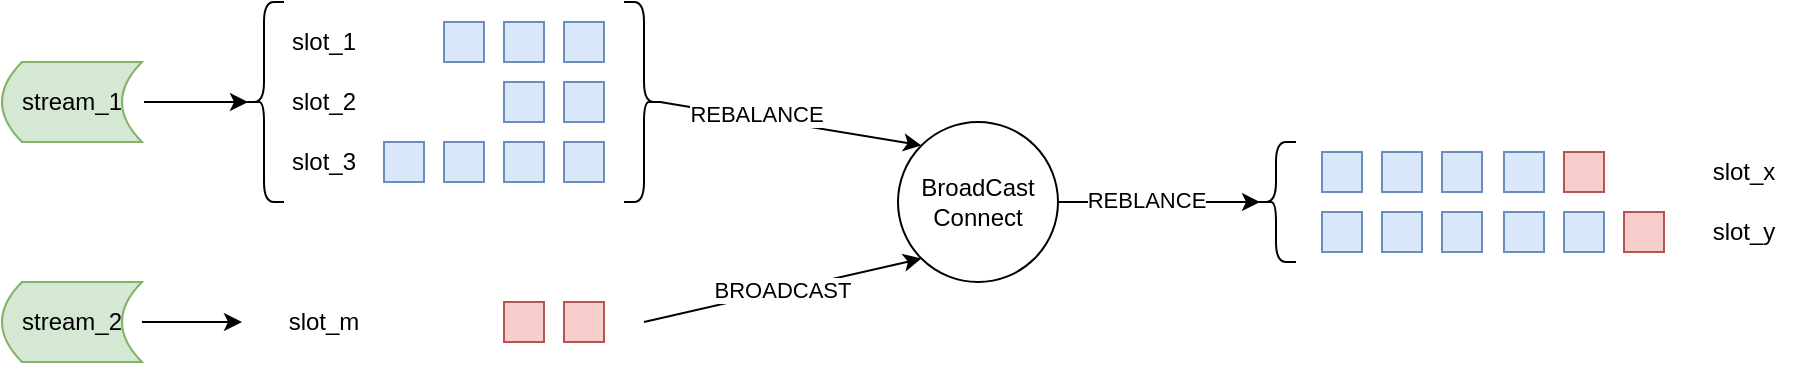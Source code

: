 <mxfile version="15.9.4" type="github">
  <diagram id="C5RBs43oDa-KdzZeNtuy" name="Page-1">
    <mxGraphModel dx="2253" dy="794" grid="1" gridSize="10" guides="1" tooltips="1" connect="1" arrows="1" fold="1" page="1" pageScale="1" pageWidth="827" pageHeight="1169" math="0" shadow="0">
      <root>
        <mxCell id="WIyWlLk6GJQsqaUBKTNV-0" />
        <mxCell id="WIyWlLk6GJQsqaUBKTNV-1" parent="WIyWlLk6GJQsqaUBKTNV-0" />
        <mxCell id="EKbaG_AHK5jS7-pTz9Wg-4" value="" style="rounded=0;whiteSpace=wrap;html=1;fillColor=#dae8fc;strokeColor=#6c8ebf;" vertex="1" parent="WIyWlLk6GJQsqaUBKTNV-1">
          <mxGeometry x="71" y="220" width="20" height="20" as="geometry" />
        </mxCell>
        <mxCell id="EKbaG_AHK5jS7-pTz9Wg-5" value="" style="rounded=0;whiteSpace=wrap;html=1;fillColor=#dae8fc;strokeColor=#6c8ebf;" vertex="1" parent="WIyWlLk6GJQsqaUBKTNV-1">
          <mxGeometry x="101" y="220" width="20" height="20" as="geometry" />
        </mxCell>
        <mxCell id="EKbaG_AHK5jS7-pTz9Wg-6" value="" style="rounded=0;whiteSpace=wrap;html=1;fillColor=#dae8fc;strokeColor=#6c8ebf;" vertex="1" parent="WIyWlLk6GJQsqaUBKTNV-1">
          <mxGeometry x="131" y="220" width="20" height="20" as="geometry" />
        </mxCell>
        <mxCell id="EKbaG_AHK5jS7-pTz9Wg-7" value="" style="rounded=0;whiteSpace=wrap;html=1;fillColor=#dae8fc;strokeColor=#6c8ebf;" vertex="1" parent="WIyWlLk6GJQsqaUBKTNV-1">
          <mxGeometry x="161" y="220" width="20" height="20" as="geometry" />
        </mxCell>
        <mxCell id="EKbaG_AHK5jS7-pTz9Wg-8" value="" style="rounded=0;whiteSpace=wrap;html=1;fillColor=#dae8fc;strokeColor=#6c8ebf;" vertex="1" parent="WIyWlLk6GJQsqaUBKTNV-1">
          <mxGeometry x="161" y="190" width="20" height="20" as="geometry" />
        </mxCell>
        <mxCell id="EKbaG_AHK5jS7-pTz9Wg-9" value="" style="rounded=0;whiteSpace=wrap;html=1;fillColor=#dae8fc;strokeColor=#6c8ebf;" vertex="1" parent="WIyWlLk6GJQsqaUBKTNV-1">
          <mxGeometry x="161" y="160" width="20" height="20" as="geometry" />
        </mxCell>
        <mxCell id="EKbaG_AHK5jS7-pTz9Wg-10" value="" style="rounded=0;whiteSpace=wrap;html=1;fillColor=#dae8fc;strokeColor=#6c8ebf;" vertex="1" parent="WIyWlLk6GJQsqaUBKTNV-1">
          <mxGeometry x="131" y="160" width="20" height="20" as="geometry" />
        </mxCell>
        <mxCell id="EKbaG_AHK5jS7-pTz9Wg-11" value="" style="rounded=0;whiteSpace=wrap;html=1;fillColor=#dae8fc;strokeColor=#6c8ebf;" vertex="1" parent="WIyWlLk6GJQsqaUBKTNV-1">
          <mxGeometry x="131" y="190" width="20" height="20" as="geometry" />
        </mxCell>
        <mxCell id="EKbaG_AHK5jS7-pTz9Wg-12" value="" style="rounded=0;whiteSpace=wrap;html=1;fillColor=#dae8fc;strokeColor=#6c8ebf;" vertex="1" parent="WIyWlLk6GJQsqaUBKTNV-1">
          <mxGeometry x="101" y="160" width="20" height="20" as="geometry" />
        </mxCell>
        <mxCell id="EKbaG_AHK5jS7-pTz9Wg-13" value="slot_1" style="text;html=1;strokeColor=none;fillColor=none;align=center;verticalAlign=middle;whiteSpace=wrap;rounded=0;" vertex="1" parent="WIyWlLk6GJQsqaUBKTNV-1">
          <mxGeometry x="11" y="155" width="60" height="30" as="geometry" />
        </mxCell>
        <mxCell id="EKbaG_AHK5jS7-pTz9Wg-14" value="slot_2" style="text;html=1;strokeColor=none;fillColor=none;align=center;verticalAlign=middle;whiteSpace=wrap;rounded=0;" vertex="1" parent="WIyWlLk6GJQsqaUBKTNV-1">
          <mxGeometry x="11" y="185" width="60" height="30" as="geometry" />
        </mxCell>
        <mxCell id="EKbaG_AHK5jS7-pTz9Wg-15" value="slot_3" style="text;html=1;strokeColor=none;fillColor=none;align=center;verticalAlign=middle;whiteSpace=wrap;rounded=0;" vertex="1" parent="WIyWlLk6GJQsqaUBKTNV-1">
          <mxGeometry x="11" y="215" width="60" height="30" as="geometry" />
        </mxCell>
        <mxCell id="EKbaG_AHK5jS7-pTz9Wg-16" value="" style="shape=curlyBracket;whiteSpace=wrap;html=1;rounded=1;flipH=1;" vertex="1" parent="WIyWlLk6GJQsqaUBKTNV-1">
          <mxGeometry x="191" y="150" width="20" height="100" as="geometry" />
        </mxCell>
        <mxCell id="EKbaG_AHK5jS7-pTz9Wg-17" value="" style="rounded=0;whiteSpace=wrap;html=1;fillColor=#f8cecc;strokeColor=#b85450;" vertex="1" parent="WIyWlLk6GJQsqaUBKTNV-1">
          <mxGeometry x="131" y="300" width="20" height="20" as="geometry" />
        </mxCell>
        <mxCell id="EKbaG_AHK5jS7-pTz9Wg-18" value="" style="rounded=0;whiteSpace=wrap;html=1;fillColor=#f8cecc;strokeColor=#b85450;" vertex="1" parent="WIyWlLk6GJQsqaUBKTNV-1">
          <mxGeometry x="161" y="300" width="20" height="20" as="geometry" />
        </mxCell>
        <mxCell id="EKbaG_AHK5jS7-pTz9Wg-20" value="BroadCast&lt;br&gt;Connect" style="ellipse;whiteSpace=wrap;html=1;aspect=fixed;" vertex="1" parent="WIyWlLk6GJQsqaUBKTNV-1">
          <mxGeometry x="328" y="210" width="80" height="80" as="geometry" />
        </mxCell>
        <mxCell id="EKbaG_AHK5jS7-pTz9Wg-21" value="" style="endArrow=classic;html=1;rounded=0;exitX=0.1;exitY=0.5;exitDx=0;exitDy=0;exitPerimeter=0;entryX=0;entryY=0;entryDx=0;entryDy=0;" edge="1" parent="WIyWlLk6GJQsqaUBKTNV-1" source="EKbaG_AHK5jS7-pTz9Wg-16" target="EKbaG_AHK5jS7-pTz9Wg-20">
          <mxGeometry width="50" height="50" relative="1" as="geometry">
            <mxPoint x="421" y="390" as="sourcePoint" />
            <mxPoint x="471" y="340" as="targetPoint" />
          </mxGeometry>
        </mxCell>
        <mxCell id="EKbaG_AHK5jS7-pTz9Wg-30" value="REBALANCE" style="edgeLabel;html=1;align=center;verticalAlign=middle;resizable=0;points=[];" vertex="1" connectable="0" parent="EKbaG_AHK5jS7-pTz9Wg-21">
          <mxGeometry x="-0.271" y="2" relative="1" as="geometry">
            <mxPoint as="offset" />
          </mxGeometry>
        </mxCell>
        <mxCell id="EKbaG_AHK5jS7-pTz9Wg-22" value="BROADCAST" style="endArrow=classic;html=1;rounded=0;entryX=0;entryY=1;entryDx=0;entryDy=0;" edge="1" parent="WIyWlLk6GJQsqaUBKTNV-1" target="EKbaG_AHK5jS7-pTz9Wg-20">
          <mxGeometry width="50" height="50" relative="1" as="geometry">
            <mxPoint x="201" y="310" as="sourcePoint" />
            <mxPoint x="471" y="340" as="targetPoint" />
          </mxGeometry>
        </mxCell>
        <mxCell id="EKbaG_AHK5jS7-pTz9Wg-23" value="" style="shape=curlyBracket;whiteSpace=wrap;html=1;rounded=1;" vertex="1" parent="WIyWlLk6GJQsqaUBKTNV-1">
          <mxGeometry x="507" y="220" width="20" height="60" as="geometry" />
        </mxCell>
        <mxCell id="EKbaG_AHK5jS7-pTz9Wg-24" value="" style="endArrow=classic;html=1;rounded=0;exitX=1;exitY=0.5;exitDx=0;exitDy=0;entryX=0.1;entryY=0.5;entryDx=0;entryDy=0;entryPerimeter=0;" edge="1" parent="WIyWlLk6GJQsqaUBKTNV-1" source="EKbaG_AHK5jS7-pTz9Wg-20" target="EKbaG_AHK5jS7-pTz9Wg-23">
          <mxGeometry width="50" height="50" relative="1" as="geometry">
            <mxPoint x="468" y="380" as="sourcePoint" />
            <mxPoint x="518" y="330" as="targetPoint" />
          </mxGeometry>
        </mxCell>
        <mxCell id="EKbaG_AHK5jS7-pTz9Wg-31" value="REBLANCE" style="edgeLabel;html=1;align=center;verticalAlign=middle;resizable=0;points=[];" vertex="1" connectable="0" parent="EKbaG_AHK5jS7-pTz9Wg-24">
          <mxGeometry x="-0.132" y="1" relative="1" as="geometry">
            <mxPoint as="offset" />
          </mxGeometry>
        </mxCell>
        <mxCell id="EKbaG_AHK5jS7-pTz9Wg-26" value="slot_m" style="text;html=1;strokeColor=none;fillColor=none;align=center;verticalAlign=middle;whiteSpace=wrap;rounded=0;" vertex="1" parent="WIyWlLk6GJQsqaUBKTNV-1">
          <mxGeometry x="11" y="295" width="60" height="30" as="geometry" />
        </mxCell>
        <mxCell id="EKbaG_AHK5jS7-pTz9Wg-27" value="" style="rounded=0;whiteSpace=wrap;html=1;fillColor=#dae8fc;strokeColor=#6c8ebf;" vertex="1" parent="WIyWlLk6GJQsqaUBKTNV-1">
          <mxGeometry x="540" y="225" width="20" height="20" as="geometry" />
        </mxCell>
        <mxCell id="EKbaG_AHK5jS7-pTz9Wg-28" value="" style="rounded=0;whiteSpace=wrap;html=1;fillColor=#dae8fc;strokeColor=#6c8ebf;" vertex="1" parent="WIyWlLk6GJQsqaUBKTNV-1">
          <mxGeometry x="570" y="225" width="20" height="20" as="geometry" />
        </mxCell>
        <mxCell id="EKbaG_AHK5jS7-pTz9Wg-29" value="" style="rounded=0;whiteSpace=wrap;html=1;fillColor=#dae8fc;strokeColor=#6c8ebf;" vertex="1" parent="WIyWlLk6GJQsqaUBKTNV-1">
          <mxGeometry x="600" y="225" width="20" height="20" as="geometry" />
        </mxCell>
        <mxCell id="EKbaG_AHK5jS7-pTz9Wg-32" value="" style="rounded=0;whiteSpace=wrap;html=1;fillColor=#dae8fc;strokeColor=#6c8ebf;" vertex="1" parent="WIyWlLk6GJQsqaUBKTNV-1">
          <mxGeometry x="540" y="255" width="20" height="20" as="geometry" />
        </mxCell>
        <mxCell id="EKbaG_AHK5jS7-pTz9Wg-33" value="" style="rounded=0;whiteSpace=wrap;html=1;fillColor=#dae8fc;strokeColor=#6c8ebf;" vertex="1" parent="WIyWlLk6GJQsqaUBKTNV-1">
          <mxGeometry x="570" y="255" width="20" height="20" as="geometry" />
        </mxCell>
        <mxCell id="EKbaG_AHK5jS7-pTz9Wg-34" value="" style="rounded=0;whiteSpace=wrap;html=1;fillColor=#dae8fc;strokeColor=#6c8ebf;" vertex="1" parent="WIyWlLk6GJQsqaUBKTNV-1">
          <mxGeometry x="600" y="255" width="20" height="20" as="geometry" />
        </mxCell>
        <mxCell id="EKbaG_AHK5jS7-pTz9Wg-35" value="" style="rounded=0;whiteSpace=wrap;html=1;fillColor=#dae8fc;strokeColor=#6c8ebf;" vertex="1" parent="WIyWlLk6GJQsqaUBKTNV-1">
          <mxGeometry x="631" y="225" width="20" height="20" as="geometry" />
        </mxCell>
        <mxCell id="EKbaG_AHK5jS7-pTz9Wg-38" value="" style="rounded=0;whiteSpace=wrap;html=1;fillColor=#dae8fc;strokeColor=#6c8ebf;" vertex="1" parent="WIyWlLk6GJQsqaUBKTNV-1">
          <mxGeometry x="631" y="255" width="20" height="20" as="geometry" />
        </mxCell>
        <mxCell id="EKbaG_AHK5jS7-pTz9Wg-39" value="" style="rounded=0;whiteSpace=wrap;html=1;fillColor=#dae8fc;strokeColor=#6c8ebf;" vertex="1" parent="WIyWlLk6GJQsqaUBKTNV-1">
          <mxGeometry x="661" y="255" width="20" height="20" as="geometry" />
        </mxCell>
        <mxCell id="EKbaG_AHK5jS7-pTz9Wg-40" value="" style="rounded=0;whiteSpace=wrap;html=1;fillColor=#f8cecc;strokeColor=#b85450;" vertex="1" parent="WIyWlLk6GJQsqaUBKTNV-1">
          <mxGeometry x="661" y="225" width="20" height="20" as="geometry" />
        </mxCell>
        <mxCell id="EKbaG_AHK5jS7-pTz9Wg-41" value="" style="rounded=0;whiteSpace=wrap;html=1;fillColor=#f8cecc;strokeColor=#b85450;" vertex="1" parent="WIyWlLk6GJQsqaUBKTNV-1">
          <mxGeometry x="691" y="255" width="20" height="20" as="geometry" />
        </mxCell>
        <mxCell id="EKbaG_AHK5jS7-pTz9Wg-42" value="slot_x" style="text;html=1;strokeColor=none;fillColor=none;align=center;verticalAlign=middle;whiteSpace=wrap;rounded=0;" vertex="1" parent="WIyWlLk6GJQsqaUBKTNV-1">
          <mxGeometry x="721" y="220" width="60" height="30" as="geometry" />
        </mxCell>
        <mxCell id="EKbaG_AHK5jS7-pTz9Wg-43" value="slot_y" style="text;html=1;strokeColor=none;fillColor=none;align=center;verticalAlign=middle;whiteSpace=wrap;rounded=0;" vertex="1" parent="WIyWlLk6GJQsqaUBKTNV-1">
          <mxGeometry x="721" y="250" width="60" height="30" as="geometry" />
        </mxCell>
        <mxCell id="EKbaG_AHK5jS7-pTz9Wg-44" value="" style="shape=curlyBracket;whiteSpace=wrap;html=1;rounded=1;" vertex="1" parent="WIyWlLk6GJQsqaUBKTNV-1">
          <mxGeometry x="1" y="150" width="20" height="100" as="geometry" />
        </mxCell>
        <mxCell id="EKbaG_AHK5jS7-pTz9Wg-45" value="" style="endArrow=classic;html=1;rounded=0;entryX=0.1;entryY=0.5;entryDx=0;entryDy=0;entryPerimeter=0;" edge="1" parent="WIyWlLk6GJQsqaUBKTNV-1" target="EKbaG_AHK5jS7-pTz9Wg-44">
          <mxGeometry width="50" height="50" relative="1" as="geometry">
            <mxPoint x="-49" y="200" as="sourcePoint" />
            <mxPoint x="461" y="280" as="targetPoint" />
          </mxGeometry>
        </mxCell>
        <mxCell id="EKbaG_AHK5jS7-pTz9Wg-46" value="" style="endArrow=classic;html=1;rounded=0;" edge="1" parent="WIyWlLk6GJQsqaUBKTNV-1">
          <mxGeometry width="50" height="50" relative="1" as="geometry">
            <mxPoint x="-50" y="310" as="sourcePoint" />
            <mxPoint y="310" as="targetPoint" />
          </mxGeometry>
        </mxCell>
        <mxCell id="EKbaG_AHK5jS7-pTz9Wg-47" value="stream_1" style="shape=dataStorage;whiteSpace=wrap;html=1;fixedSize=1;size=10;fillColor=#d5e8d4;strokeColor=#82b366;" vertex="1" parent="WIyWlLk6GJQsqaUBKTNV-1">
          <mxGeometry x="-120" y="180" width="70" height="40" as="geometry" />
        </mxCell>
        <mxCell id="EKbaG_AHK5jS7-pTz9Wg-48" value="stream_2" style="shape=dataStorage;whiteSpace=wrap;html=1;fixedSize=1;size=10;fillColor=#d5e8d4;strokeColor=#82b366;" vertex="1" parent="WIyWlLk6GJQsqaUBKTNV-1">
          <mxGeometry x="-120" y="290" width="70" height="40" as="geometry" />
        </mxCell>
      </root>
    </mxGraphModel>
  </diagram>
</mxfile>
